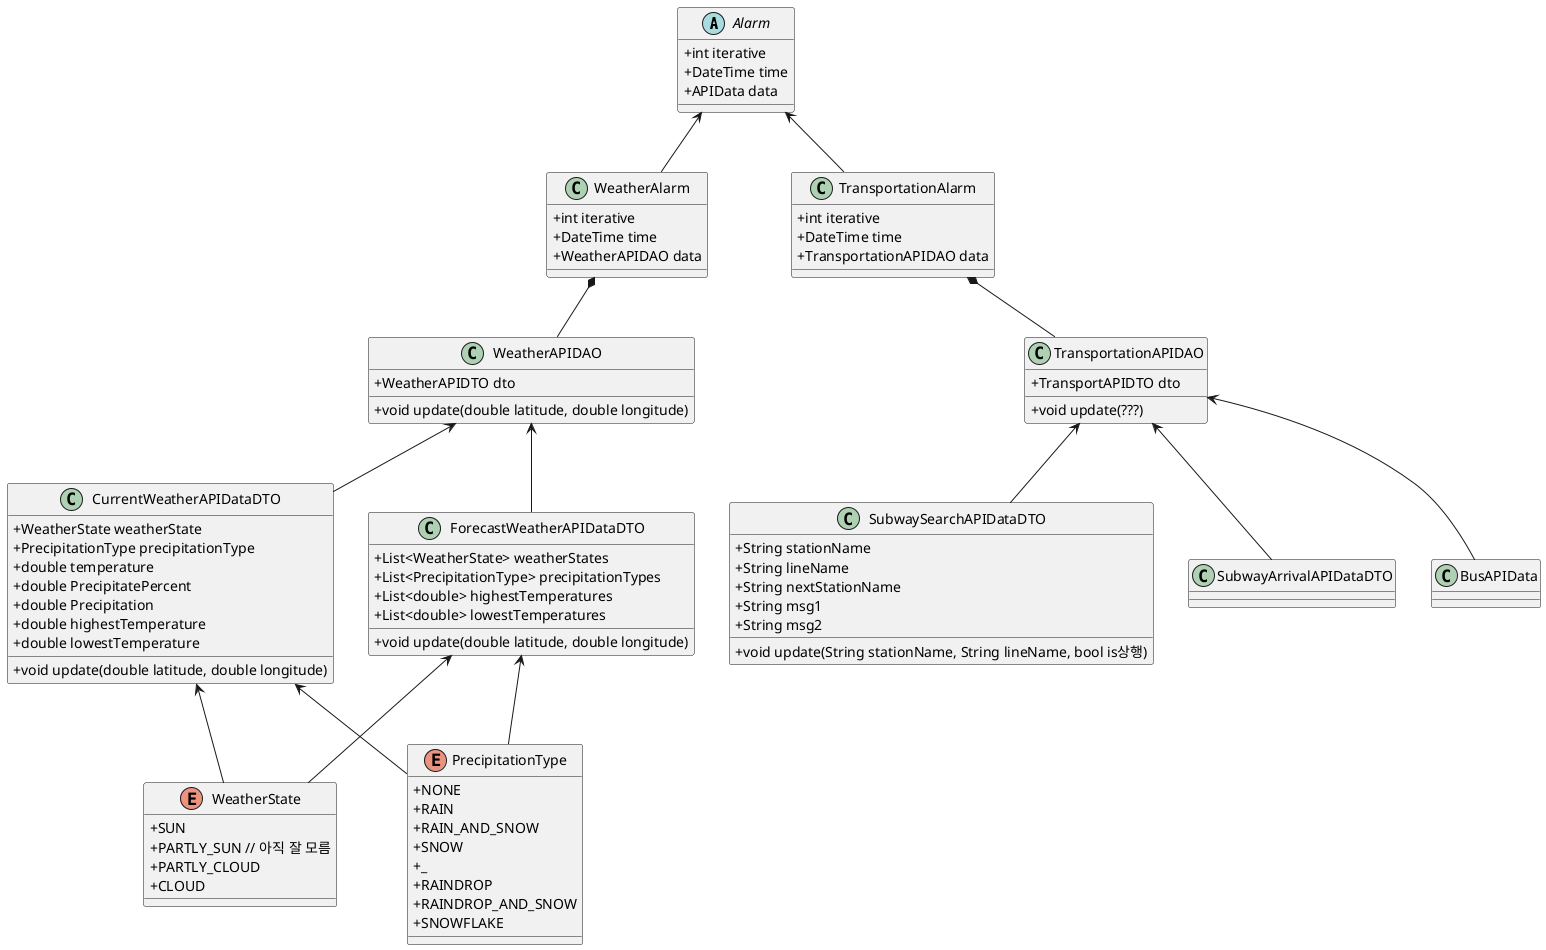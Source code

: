 @startuml AppClassDiagram

skinparam classAttributeIconSize 0

abstract class Alarm {
    +int iterative
    +DateTime time
    +APIData data
}

class WeatherAlarm {
    +int iterative
    +DateTime time
    +WeatherAPIDAO data
}

class TransportationAlarm {
    +int iterative
    +DateTime time
    +TransportationAPIDAO data
}


class WeatherAPIDAO {
    +WeatherAPIDTO dto
    +void update(double latitude, double longitude)
}

class CurrentWeatherAPIDataDTO {
    +WeatherState weatherState
    +PrecipitationType precipitationType
    +double temperature
    +double PrecipitatePercent
    +double Precipitation
    +double highestTemperature
    +double lowestTemperature
    +void update(double latitude, double longitude)
}

class ForecastWeatherAPIDataDTO {
    +List<WeatherState> weatherStates
    +List<PrecipitationType> precipitationTypes
    +List<double> highestTemperatures
    +List<double> lowestTemperatures
    +void update(double latitude, double longitude)
}

enum WeatherState {
    +SUN
    +PARTLY_SUN // 아직 잘 모름
    +PARTLY_CLOUD
    +CLOUD
}

enum PrecipitationType {
    +NONE
    +RAIN
    +RAIN_AND_SNOW
    +SNOW
    +_
    +RAINDROP
    +RAINDROP_AND_SNOW
    +SNOWFLAKE
}





class TransportationAPIDAO {
    +TransportAPIDTO dto
    +void update(???)
}

class SubwaySearchAPIDataDTO {
    +String stationName
    +String lineName
    +String nextStationName
    +String msg1
    +String msg2
    +void update(String stationName, String lineName, bool is상행)
}

class SubwayArrivalAPIDataDTO {

}

class BusAPIData {
    ' +int leftTime
    ' +int busId
    ' +String lineName
    ' +int stationId
    ' +void getCurrData()
}

TransportationAPIDAO <-- SubwaySearchAPIDataDTO
TransportationAPIDAO <-- SubwayArrivalAPIDataDTO
TransportationAPIDAO <-- BusAPIData


TransportationAlarm *-- TransportationAPIDAO


WeatherAlarm *-- WeatherAPIDAO
Alarm <-- WeatherAlarm
Alarm <-- TransportationAlarm

WeatherAPIDAO <-- CurrentWeatherAPIDataDTO
WeatherAPIDAO <-- ForecastWeatherAPIDataDTO

CurrentWeatherAPIDataDTO <-- WeatherState
CurrentWeatherAPIDataDTO <-- PrecipitationType
ForecastWeatherAPIDataDTO <-- WeatherState
ForecastWeatherAPIDataDTO <-- PrecipitationType




@enduml